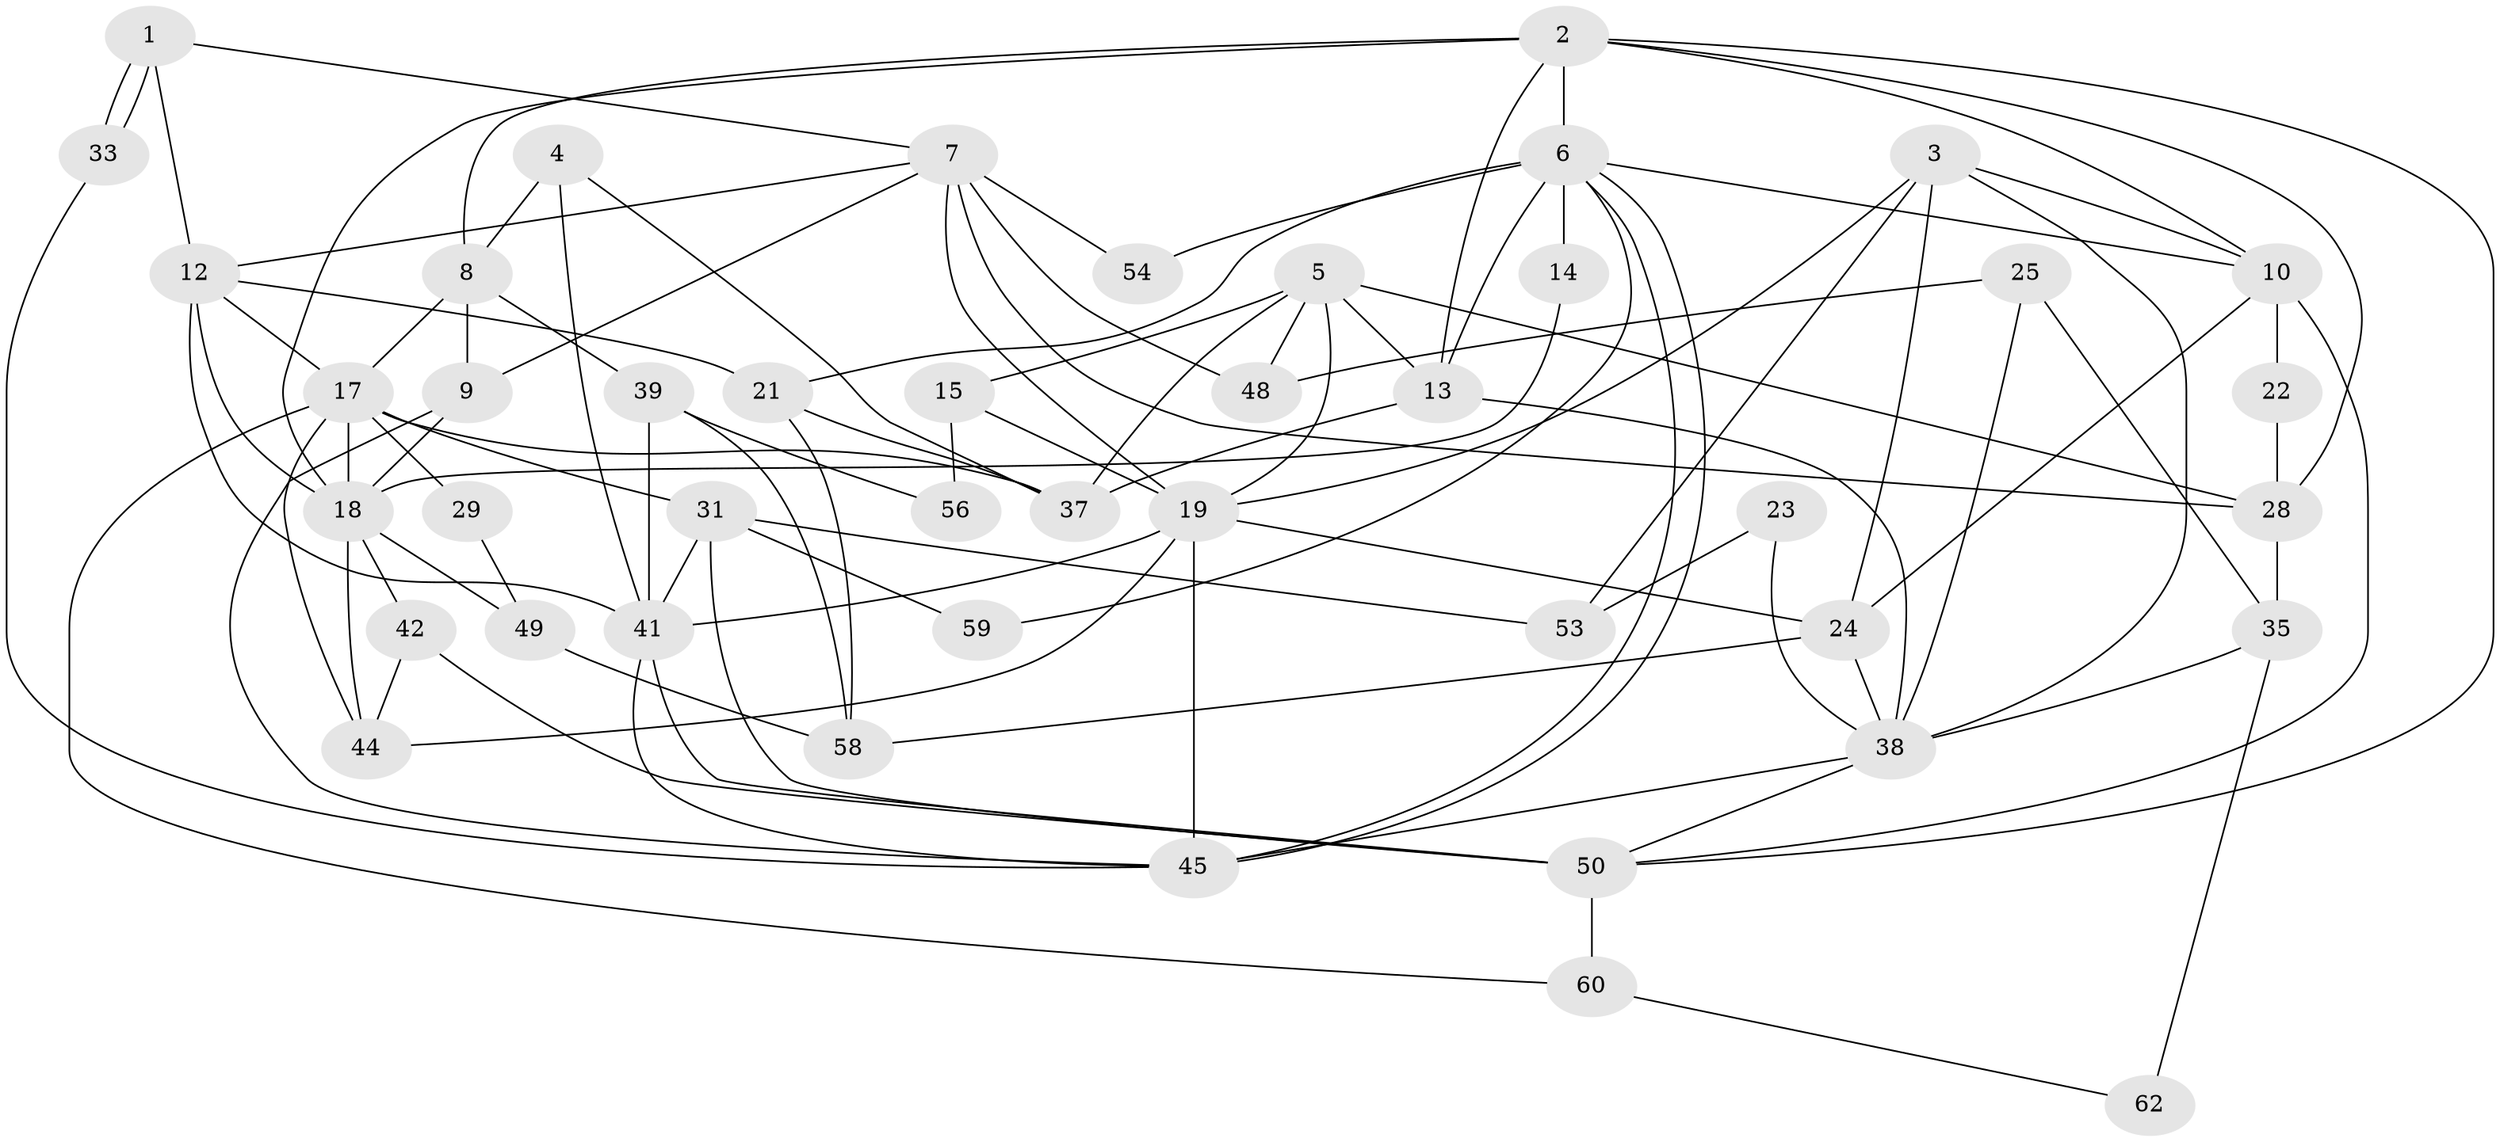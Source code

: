 // Generated by graph-tools (version 1.1) at 2025/52/02/27/25 19:52:03]
// undirected, 44 vertices, 100 edges
graph export_dot {
graph [start="1"]
  node [color=gray90,style=filled];
  1 [super="+11"];
  2 [super="+16"];
  3 [super="+47"];
  4;
  5;
  6 [super="+51"];
  7 [super="+27"];
  8 [super="+40"];
  9 [super="+61"];
  10 [super="+52"];
  12 [super="+26"];
  13 [super="+20"];
  14;
  15;
  17 [super="+32"];
  18 [super="+36"];
  19 [super="+34"];
  21;
  22;
  23;
  24;
  25;
  28 [super="+30"];
  29;
  31 [super="+43"];
  33;
  35;
  37;
  38 [super="+63"];
  39;
  41 [super="+57"];
  42;
  44;
  45 [super="+46"];
  48;
  49;
  50 [super="+55"];
  53;
  54;
  56;
  58;
  59;
  60;
  62;
  1 -- 33;
  1 -- 33;
  1 -- 7;
  1 -- 12;
  2 -- 6 [weight=2];
  2 -- 8;
  2 -- 13;
  2 -- 18;
  2 -- 50;
  2 -- 28;
  2 -- 10;
  3 -- 53;
  3 -- 19;
  3 -- 24;
  3 -- 38;
  3 -- 10;
  4 -- 37;
  4 -- 41;
  4 -- 8;
  5 -- 37;
  5 -- 13;
  5 -- 15;
  5 -- 48;
  5 -- 19;
  5 -- 28;
  6 -- 45;
  6 -- 45;
  6 -- 14;
  6 -- 54 [weight=2];
  6 -- 21;
  6 -- 10;
  6 -- 59;
  6 -- 13;
  7 -- 54 [weight=2];
  7 -- 9;
  7 -- 28;
  7 -- 19;
  7 -- 48;
  7 -- 12;
  8 -- 17 [weight=2];
  8 -- 9;
  8 -- 39;
  9 -- 18;
  9 -- 45;
  10 -- 24;
  10 -- 50;
  10 -- 22;
  12 -- 21;
  12 -- 41;
  12 -- 17;
  12 -- 18 [weight=2];
  13 -- 37;
  13 -- 38;
  14 -- 18;
  15 -- 56;
  15 -- 19;
  17 -- 37;
  17 -- 18;
  17 -- 44;
  17 -- 29;
  17 -- 60;
  17 -- 31;
  18 -- 44;
  18 -- 49;
  18 -- 42;
  19 -- 24;
  19 -- 44;
  19 -- 41;
  19 -- 45;
  21 -- 37;
  21 -- 58;
  22 -- 28;
  23 -- 53;
  23 -- 38;
  24 -- 58;
  24 -- 38;
  25 -- 48;
  25 -- 35;
  25 -- 38;
  28 -- 35;
  29 -- 49;
  31 -- 53;
  31 -- 41;
  31 -- 50;
  31 -- 59;
  33 -- 45;
  35 -- 38;
  35 -- 62;
  38 -- 50;
  38 -- 45;
  39 -- 41;
  39 -- 56;
  39 -- 58;
  41 -- 45;
  41 -- 50;
  42 -- 44;
  42 -- 50;
  49 -- 58;
  50 -- 60;
  60 -- 62;
}
